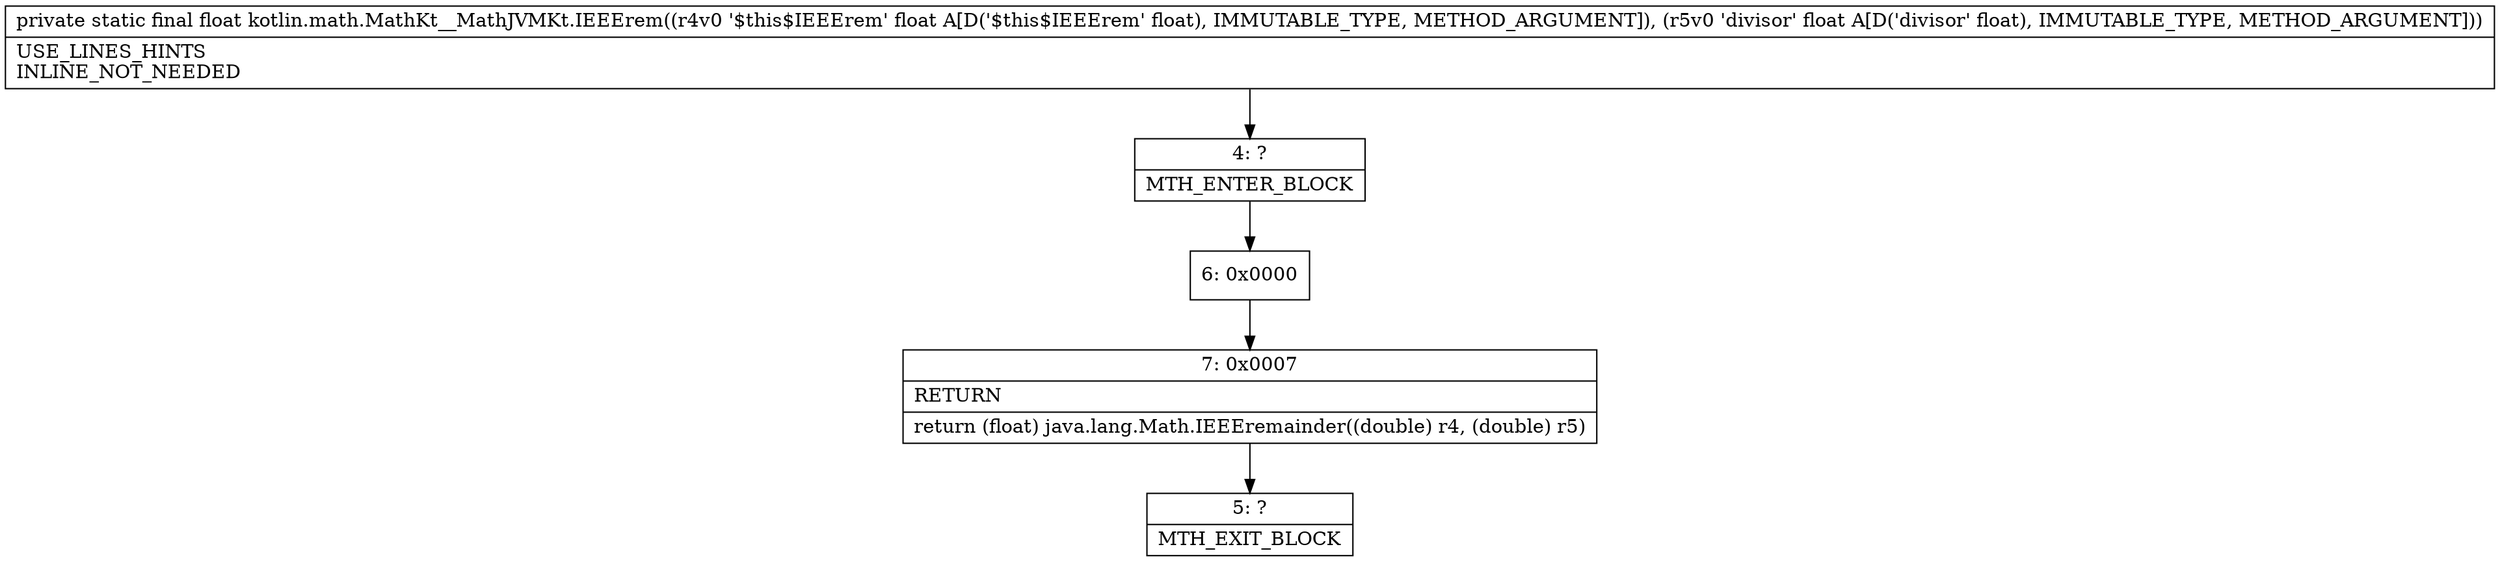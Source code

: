 digraph "CFG forkotlin.math.MathKt__MathJVMKt.IEEErem(FF)F" {
Node_4 [shape=record,label="{4\:\ ?|MTH_ENTER_BLOCK\l}"];
Node_6 [shape=record,label="{6\:\ 0x0000}"];
Node_7 [shape=record,label="{7\:\ 0x0007|RETURN\l|return (float) java.lang.Math.IEEEremainder((double) r4, (double) r5)\l}"];
Node_5 [shape=record,label="{5\:\ ?|MTH_EXIT_BLOCK\l}"];
MethodNode[shape=record,label="{private static final float kotlin.math.MathKt__MathJVMKt.IEEErem((r4v0 '$this$IEEErem' float A[D('$this$IEEErem' float), IMMUTABLE_TYPE, METHOD_ARGUMENT]), (r5v0 'divisor' float A[D('divisor' float), IMMUTABLE_TYPE, METHOD_ARGUMENT]))  | USE_LINES_HINTS\lINLINE_NOT_NEEDED\l}"];
MethodNode -> Node_4;Node_4 -> Node_6;
Node_6 -> Node_7;
Node_7 -> Node_5;
}

